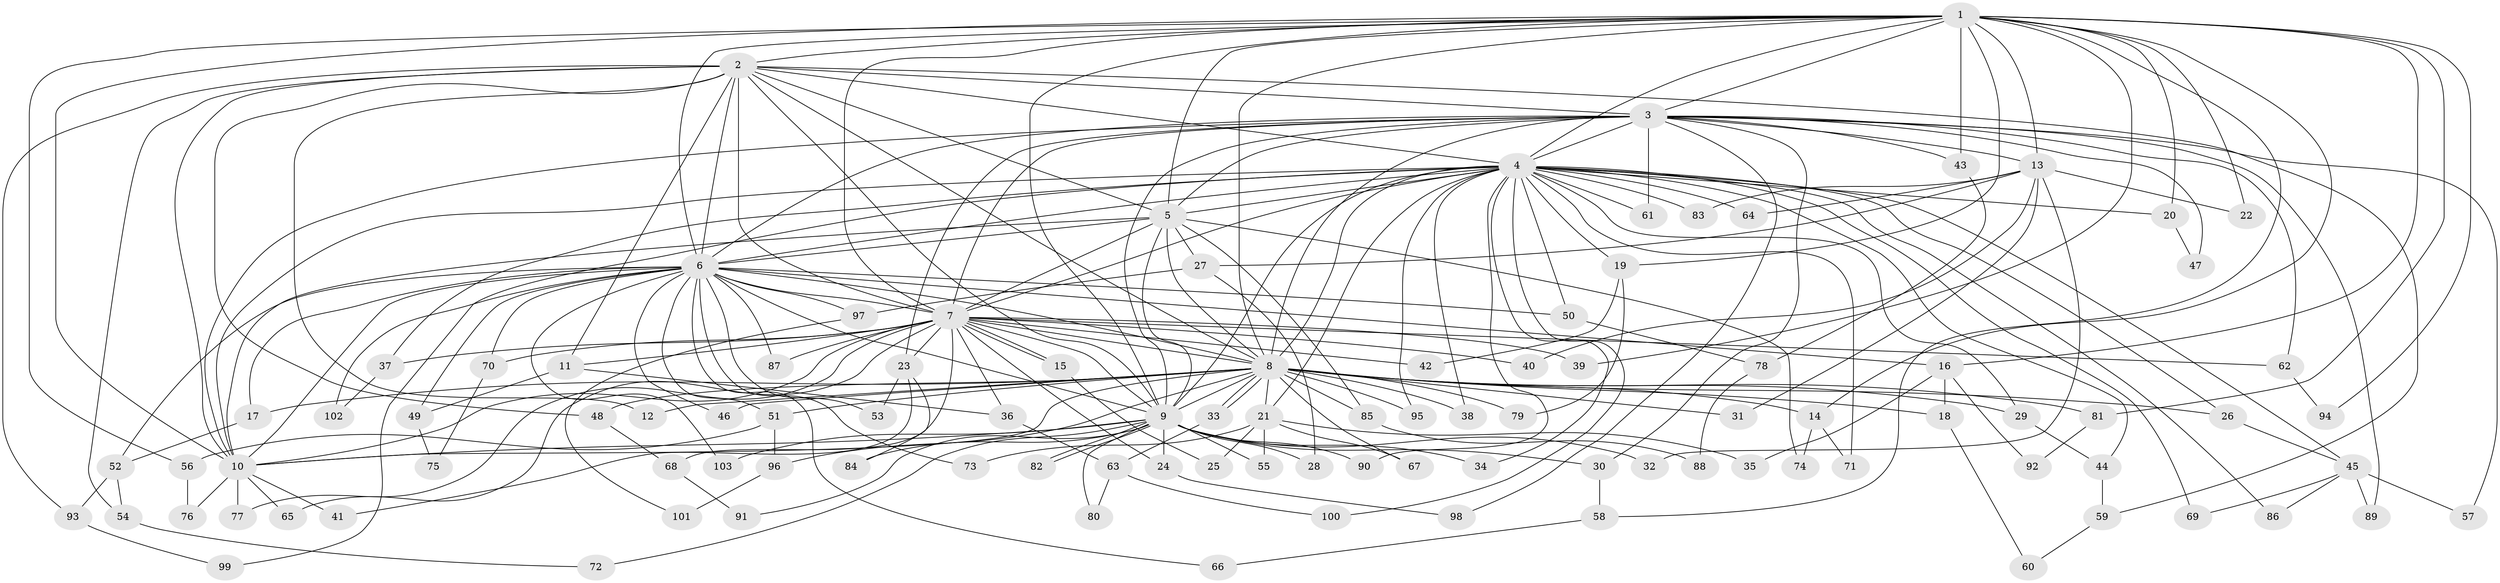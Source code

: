 // Generated by graph-tools (version 1.1) at 2025/01/03/09/25 03:01:22]
// undirected, 103 vertices, 231 edges
graph export_dot {
graph [start="1"]
  node [color=gray90,style=filled];
  1;
  2;
  3;
  4;
  5;
  6;
  7;
  8;
  9;
  10;
  11;
  12;
  13;
  14;
  15;
  16;
  17;
  18;
  19;
  20;
  21;
  22;
  23;
  24;
  25;
  26;
  27;
  28;
  29;
  30;
  31;
  32;
  33;
  34;
  35;
  36;
  37;
  38;
  39;
  40;
  41;
  42;
  43;
  44;
  45;
  46;
  47;
  48;
  49;
  50;
  51;
  52;
  53;
  54;
  55;
  56;
  57;
  58;
  59;
  60;
  61;
  62;
  63;
  64;
  65;
  66;
  67;
  68;
  69;
  70;
  71;
  72;
  73;
  74;
  75;
  76;
  77;
  78;
  79;
  80;
  81;
  82;
  83;
  84;
  85;
  86;
  87;
  88;
  89;
  90;
  91;
  92;
  93;
  94;
  95;
  96;
  97;
  98;
  99;
  100;
  101;
  102;
  103;
  1 -- 2;
  1 -- 3;
  1 -- 4;
  1 -- 5;
  1 -- 6;
  1 -- 7;
  1 -- 8;
  1 -- 9;
  1 -- 10;
  1 -- 13;
  1 -- 14;
  1 -- 16;
  1 -- 19;
  1 -- 20;
  1 -- 22;
  1 -- 39;
  1 -- 43;
  1 -- 56;
  1 -- 58;
  1 -- 81;
  1 -- 94;
  2 -- 3;
  2 -- 4;
  2 -- 5;
  2 -- 6;
  2 -- 7;
  2 -- 8;
  2 -- 9;
  2 -- 10;
  2 -- 11;
  2 -- 12;
  2 -- 48;
  2 -- 54;
  2 -- 59;
  2 -- 93;
  3 -- 4;
  3 -- 5;
  3 -- 6;
  3 -- 7;
  3 -- 8;
  3 -- 9;
  3 -- 10;
  3 -- 13;
  3 -- 23;
  3 -- 30;
  3 -- 43;
  3 -- 47;
  3 -- 57;
  3 -- 61;
  3 -- 62;
  3 -- 89;
  3 -- 98;
  4 -- 5;
  4 -- 6;
  4 -- 7;
  4 -- 8;
  4 -- 9;
  4 -- 10;
  4 -- 19;
  4 -- 20;
  4 -- 21;
  4 -- 26;
  4 -- 29;
  4 -- 34;
  4 -- 37;
  4 -- 38;
  4 -- 44;
  4 -- 45;
  4 -- 50;
  4 -- 61;
  4 -- 64;
  4 -- 69;
  4 -- 71;
  4 -- 83;
  4 -- 86;
  4 -- 90;
  4 -- 95;
  4 -- 99;
  4 -- 100;
  5 -- 6;
  5 -- 7;
  5 -- 8;
  5 -- 9;
  5 -- 10;
  5 -- 27;
  5 -- 74;
  5 -- 85;
  6 -- 7;
  6 -- 8;
  6 -- 9;
  6 -- 10;
  6 -- 16;
  6 -- 17;
  6 -- 46;
  6 -- 49;
  6 -- 50;
  6 -- 51;
  6 -- 52;
  6 -- 53;
  6 -- 66;
  6 -- 70;
  6 -- 73;
  6 -- 87;
  6 -- 97;
  6 -- 102;
  6 -- 103;
  7 -- 8;
  7 -- 9;
  7 -- 10;
  7 -- 11;
  7 -- 15;
  7 -- 15;
  7 -- 23;
  7 -- 24;
  7 -- 36;
  7 -- 37;
  7 -- 39;
  7 -- 40;
  7 -- 42;
  7 -- 62;
  7 -- 65;
  7 -- 68;
  7 -- 70;
  7 -- 77;
  7 -- 87;
  8 -- 9;
  8 -- 10;
  8 -- 12;
  8 -- 14;
  8 -- 17;
  8 -- 18;
  8 -- 21;
  8 -- 26;
  8 -- 29;
  8 -- 31;
  8 -- 33;
  8 -- 33;
  8 -- 38;
  8 -- 46;
  8 -- 48;
  8 -- 51;
  8 -- 67;
  8 -- 79;
  8 -- 81;
  8 -- 85;
  8 -- 95;
  8 -- 96;
  9 -- 10;
  9 -- 24;
  9 -- 28;
  9 -- 30;
  9 -- 32;
  9 -- 34;
  9 -- 55;
  9 -- 72;
  9 -- 80;
  9 -- 82;
  9 -- 82;
  9 -- 84;
  9 -- 90;
  9 -- 91;
  9 -- 103;
  10 -- 41;
  10 -- 65;
  10 -- 76;
  10 -- 77;
  11 -- 36;
  11 -- 49;
  13 -- 22;
  13 -- 27;
  13 -- 31;
  13 -- 32;
  13 -- 40;
  13 -- 64;
  13 -- 83;
  14 -- 71;
  14 -- 74;
  15 -- 25;
  16 -- 18;
  16 -- 35;
  16 -- 92;
  17 -- 52;
  18 -- 60;
  19 -- 42;
  19 -- 79;
  20 -- 47;
  21 -- 25;
  21 -- 35;
  21 -- 55;
  21 -- 67;
  21 -- 73;
  23 -- 41;
  23 -- 53;
  23 -- 84;
  24 -- 98;
  26 -- 45;
  27 -- 28;
  27 -- 97;
  29 -- 44;
  30 -- 58;
  33 -- 63;
  36 -- 63;
  37 -- 102;
  43 -- 78;
  44 -- 59;
  45 -- 57;
  45 -- 69;
  45 -- 86;
  45 -- 89;
  48 -- 68;
  49 -- 75;
  50 -- 78;
  51 -- 56;
  51 -- 96;
  52 -- 54;
  52 -- 93;
  54 -- 72;
  56 -- 76;
  58 -- 66;
  59 -- 60;
  62 -- 94;
  63 -- 80;
  63 -- 100;
  68 -- 91;
  70 -- 75;
  78 -- 88;
  81 -- 92;
  85 -- 88;
  93 -- 99;
  96 -- 101;
  97 -- 101;
}
